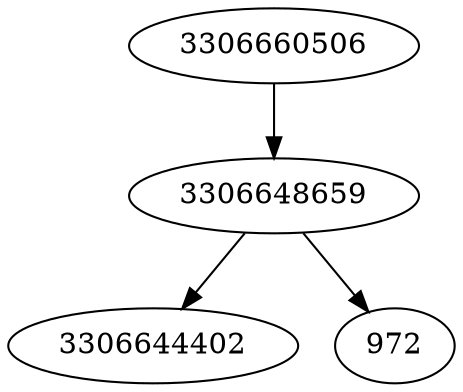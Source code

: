 strict digraph  {
3306644402;
3306648659;
972;
3306660506;
3306648659 -> 972;
3306648659 -> 3306644402;
3306660506 -> 3306648659;
}
